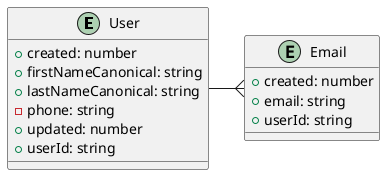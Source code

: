 @startuml entity-manager-user-erd

entity "User" as user {
    + created: number
    + firstNameCanonical: string
    + lastNameCanonical: string
    - phone: string
    + updated: number
    + userId: string
}

entity "Email" as email {
    + created: number
    + email: string
    + userId: string
}

user -{ email

@enduml